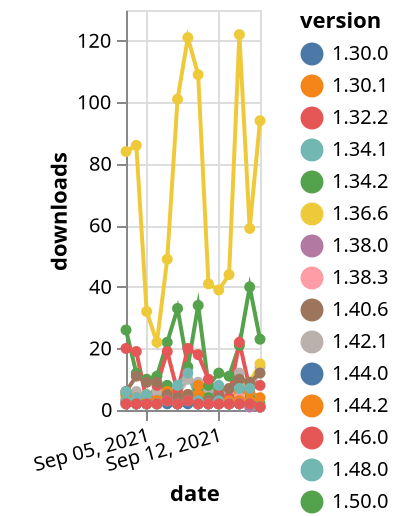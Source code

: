 {"$schema": "https://vega.github.io/schema/vega-lite/v5.json", "description": "A simple bar chart with embedded data.", "data": {"values": [{"date": "2021-09-03", "total": 19175, "delta": 5, "version": "1.42.1"}, {"date": "2021-09-04", "total": 19181, "delta": 6, "version": "1.42.1"}, {"date": "2021-09-05", "total": 19184, "delta": 3, "version": "1.42.1"}, {"date": "2021-09-06", "total": 19190, "delta": 6, "version": "1.42.1"}, {"date": "2021-09-07", "total": 19198, "delta": 8, "version": "1.42.1"}, {"date": "2021-09-08", "total": 19203, "delta": 5, "version": "1.42.1"}, {"date": "2021-09-09", "total": 19213, "delta": 10, "version": "1.42.1"}, {"date": "2021-09-10", "total": 19222, "delta": 9, "version": "1.42.1"}, {"date": "2021-09-11", "total": 19229, "delta": 7, "version": "1.42.1"}, {"date": "2021-09-12", "total": 19233, "delta": 4, "version": "1.42.1"}, {"date": "2021-09-13", "total": 19239, "delta": 6, "version": "1.42.1"}, {"date": "2021-09-14", "total": 19251, "delta": 12, "version": "1.42.1"}, {"date": "2021-09-15", "total": 19256, "delta": 5, "version": "1.42.1"}, {"date": "2021-09-16", "total": 19270, "delta": 14, "version": "1.42.1"}, {"date": "2021-09-03", "total": 15575, "delta": 5, "version": "1.34.2"}, {"date": "2021-09-04", "total": 15578, "delta": 3, "version": "1.34.2"}, {"date": "2021-09-05", "total": 15580, "delta": 2, "version": "1.34.2"}, {"date": "2021-09-06", "total": 15583, "delta": 3, "version": "1.34.2"}, {"date": "2021-09-07", "total": 15591, "delta": 8, "version": "1.34.2"}, {"date": "2021-09-08", "total": 15594, "delta": 3, "version": "1.34.2"}, {"date": "2021-09-09", "total": 15599, "delta": 5, "version": "1.34.2"}, {"date": "2021-09-10", "total": 15606, "delta": 7, "version": "1.34.2"}, {"date": "2021-09-11", "total": 15610, "delta": 4, "version": "1.34.2"}, {"date": "2021-09-12", "total": 15617, "delta": 7, "version": "1.34.2"}, {"date": "2021-09-13", "total": 15619, "delta": 2, "version": "1.34.2"}, {"date": "2021-09-14", "total": 15625, "delta": 6, "version": "1.34.2"}, {"date": "2021-09-15", "total": 15629, "delta": 4, "version": "1.34.2"}, {"date": "2021-09-16", "total": 15631, "delta": 2, "version": "1.34.2"}, {"date": "2021-09-03", "total": 4557, "delta": 3, "version": "1.36.6"}, {"date": "2021-09-04", "total": 4559, "delta": 2, "version": "1.36.6"}, {"date": "2021-09-05", "total": 4561, "delta": 2, "version": "1.36.6"}, {"date": "2021-09-06", "total": 4563, "delta": 2, "version": "1.36.6"}, {"date": "2021-09-07", "total": 4567, "delta": 4, "version": "1.36.6"}, {"date": "2021-09-08", "total": 4569, "delta": 2, "version": "1.36.6"}, {"date": "2021-09-09", "total": 4572, "delta": 3, "version": "1.36.6"}, {"date": "2021-09-10", "total": 4575, "delta": 3, "version": "1.36.6"}, {"date": "2021-09-11", "total": 4577, "delta": 2, "version": "1.36.6"}, {"date": "2021-09-12", "total": 4579, "delta": 2, "version": "1.36.6"}, {"date": "2021-09-13", "total": 4581, "delta": 2, "version": "1.36.6"}, {"date": "2021-09-14", "total": 4586, "delta": 5, "version": "1.36.6"}, {"date": "2021-09-15", "total": 4595, "delta": 9, "version": "1.36.6"}, {"date": "2021-09-16", "total": 4610, "delta": 15, "version": "1.36.6"}, {"date": "2021-09-03", "total": 7424, "delta": 6, "version": "1.44.2"}, {"date": "2021-09-04", "total": 7426, "delta": 2, "version": "1.44.2"}, {"date": "2021-09-05", "total": 7431, "delta": 5, "version": "1.44.2"}, {"date": "2021-09-06", "total": 7434, "delta": 3, "version": "1.44.2"}, {"date": "2021-09-07", "total": 7440, "delta": 6, "version": "1.44.2"}, {"date": "2021-09-08", "total": 7442, "delta": 2, "version": "1.44.2"}, {"date": "2021-09-09", "total": 7446, "delta": 4, "version": "1.44.2"}, {"date": "2021-09-10", "total": 7454, "delta": 8, "version": "1.44.2"}, {"date": "2021-09-11", "total": 7456, "delta": 2, "version": "1.44.2"}, {"date": "2021-09-12", "total": 7459, "delta": 3, "version": "1.44.2"}, {"date": "2021-09-13", "total": 7461, "delta": 2, "version": "1.44.2"}, {"date": "2021-09-14", "total": 7467, "delta": 6, "version": "1.44.2"}, {"date": "2021-09-15", "total": 7473, "delta": 6, "version": "1.44.2"}, {"date": "2021-09-16", "total": 7477, "delta": 4, "version": "1.44.2"}, {"date": "2021-09-03", "total": 8720, "delta": 3, "version": "1.38.3"}, {"date": "2021-09-04", "total": 8722, "delta": 2, "version": "1.38.3"}, {"date": "2021-09-05", "total": 8724, "delta": 2, "version": "1.38.3"}, {"date": "2021-09-06", "total": 8726, "delta": 2, "version": "1.38.3"}, {"date": "2021-09-07", "total": 8729, "delta": 3, "version": "1.38.3"}, {"date": "2021-09-08", "total": 8731, "delta": 2, "version": "1.38.3"}, {"date": "2021-09-09", "total": 8735, "delta": 4, "version": "1.38.3"}, {"date": "2021-09-10", "total": 8737, "delta": 2, "version": "1.38.3"}, {"date": "2021-09-11", "total": 8739, "delta": 2, "version": "1.38.3"}, {"date": "2021-09-12", "total": 8741, "delta": 2, "version": "1.38.3"}, {"date": "2021-09-13", "total": 8743, "delta": 2, "version": "1.38.3"}, {"date": "2021-09-14", "total": 8747, "delta": 4, "version": "1.38.3"}, {"date": "2021-09-15", "total": 8748, "delta": 1, "version": "1.38.3"}, {"date": "2021-09-16", "total": 8749, "delta": 1, "version": "1.38.3"}, {"date": "2021-09-03", "total": 15665, "delta": 26, "version": "1.50.0"}, {"date": "2021-09-04", "total": 15677, "delta": 12, "version": "1.50.0"}, {"date": "2021-09-05", "total": 15687, "delta": 10, "version": "1.50.0"}, {"date": "2021-09-06", "total": 15698, "delta": 11, "version": "1.50.0"}, {"date": "2021-09-07", "total": 15720, "delta": 22, "version": "1.50.0"}, {"date": "2021-09-08", "total": 15753, "delta": 33, "version": "1.50.0"}, {"date": "2021-09-09", "total": 15767, "delta": 14, "version": "1.50.0"}, {"date": "2021-09-10", "total": 15801, "delta": 34, "version": "1.50.0"}, {"date": "2021-09-11", "total": 15809, "delta": 8, "version": "1.50.0"}, {"date": "2021-09-12", "total": 15821, "delta": 12, "version": "1.50.0"}, {"date": "2021-09-13", "total": 15832, "delta": 11, "version": "1.50.0"}, {"date": "2021-09-14", "total": 15853, "delta": 21, "version": "1.50.0"}, {"date": "2021-09-15", "total": 15893, "delta": 40, "version": "1.50.0"}, {"date": "2021-09-16", "total": 15916, "delta": 23, "version": "1.50.0"}, {"date": "2021-09-03", "total": 1594, "delta": 2, "version": "1.44.0"}, {"date": "2021-09-04", "total": 1596, "delta": 2, "version": "1.44.0"}, {"date": "2021-09-05", "total": 1598, "delta": 2, "version": "1.44.0"}, {"date": "2021-09-06", "total": 1600, "delta": 2, "version": "1.44.0"}, {"date": "2021-09-07", "total": 1602, "delta": 2, "version": "1.44.0"}, {"date": "2021-09-08", "total": 1604, "delta": 2, "version": "1.44.0"}, {"date": "2021-09-09", "total": 1607, "delta": 3, "version": "1.44.0"}, {"date": "2021-09-10", "total": 1609, "delta": 2, "version": "1.44.0"}, {"date": "2021-09-11", "total": 1611, "delta": 2, "version": "1.44.0"}, {"date": "2021-09-12", "total": 1613, "delta": 2, "version": "1.44.0"}, {"date": "2021-09-13", "total": 1615, "delta": 2, "version": "1.44.0"}, {"date": "2021-09-14", "total": 1617, "delta": 2, "version": "1.44.0"}, {"date": "2021-09-15", "total": 1619, "delta": 2, "version": "1.44.0"}, {"date": "2021-09-16", "total": 1620, "delta": 1, "version": "1.44.0"}, {"date": "2021-09-03", "total": 8762, "delta": 2, "version": "1.38.0"}, {"date": "2021-09-04", "total": 8764, "delta": 2, "version": "1.38.0"}, {"date": "2021-09-05", "total": 8766, "delta": 2, "version": "1.38.0"}, {"date": "2021-09-06", "total": 8768, "delta": 2, "version": "1.38.0"}, {"date": "2021-09-07", "total": 8771, "delta": 3, "version": "1.38.0"}, {"date": "2021-09-08", "total": 8773, "delta": 2, "version": "1.38.0"}, {"date": "2021-09-09", "total": 8776, "delta": 3, "version": "1.38.0"}, {"date": "2021-09-10", "total": 8778, "delta": 2, "version": "1.38.0"}, {"date": "2021-09-11", "total": 8780, "delta": 2, "version": "1.38.0"}, {"date": "2021-09-12", "total": 8782, "delta": 2, "version": "1.38.0"}, {"date": "2021-09-13", "total": 8784, "delta": 2, "version": "1.38.0"}, {"date": "2021-09-14", "total": 8787, "delta": 3, "version": "1.38.0"}, {"date": "2021-09-15", "total": 8788, "delta": 1, "version": "1.38.0"}, {"date": "2021-09-16", "total": 8789, "delta": 1, "version": "1.38.0"}, {"date": "2021-09-03", "total": 30224, "delta": 20, "version": "1.46.0"}, {"date": "2021-09-04", "total": 30243, "delta": 19, "version": "1.46.0"}, {"date": "2021-09-05", "total": 30246, "delta": 3, "version": "1.46.0"}, {"date": "2021-09-06", "total": 30254, "delta": 8, "version": "1.46.0"}, {"date": "2021-09-07", "total": 30273, "delta": 19, "version": "1.46.0"}, {"date": "2021-09-08", "total": 30279, "delta": 6, "version": "1.46.0"}, {"date": "2021-09-09", "total": 30299, "delta": 20, "version": "1.46.0"}, {"date": "2021-09-10", "total": 30317, "delta": 18, "version": "1.46.0"}, {"date": "2021-09-11", "total": 30327, "delta": 10, "version": "1.46.0"}, {"date": "2021-09-12", "total": 30332, "delta": 5, "version": "1.46.0"}, {"date": "2021-09-13", "total": 30336, "delta": 4, "version": "1.46.0"}, {"date": "2021-09-14", "total": 30358, "delta": 22, "version": "1.46.0"}, {"date": "2021-09-15", "total": 30365, "delta": 7, "version": "1.46.0"}, {"date": "2021-09-16", "total": 30373, "delta": 8, "version": "1.46.0"}, {"date": "2021-09-03", "total": 2590, "delta": 3, "version": "1.30.0"}, {"date": "2021-09-04", "total": 2592, "delta": 2, "version": "1.30.0"}, {"date": "2021-09-05", "total": 2594, "delta": 2, "version": "1.30.0"}, {"date": "2021-09-06", "total": 2596, "delta": 2, "version": "1.30.0"}, {"date": "2021-09-07", "total": 2599, "delta": 3, "version": "1.30.0"}, {"date": "2021-09-08", "total": 2601, "delta": 2, "version": "1.30.0"}, {"date": "2021-09-09", "total": 2603, "delta": 2, "version": "1.30.0"}, {"date": "2021-09-10", "total": 2605, "delta": 2, "version": "1.30.0"}, {"date": "2021-09-11", "total": 2607, "delta": 2, "version": "1.30.0"}, {"date": "2021-09-12", "total": 2609, "delta": 2, "version": "1.30.0"}, {"date": "2021-09-13", "total": 2611, "delta": 2, "version": "1.30.0"}, {"date": "2021-09-14", "total": 2613, "delta": 2, "version": "1.30.0"}, {"date": "2021-09-15", "total": 2615, "delta": 2, "version": "1.30.0"}, {"date": "2021-09-16", "total": 2616, "delta": 1, "version": "1.30.0"}, {"date": "2021-09-03", "total": 6070, "delta": 4, "version": "1.30.1"}, {"date": "2021-09-04", "total": 6074, "delta": 4, "version": "1.30.1"}, {"date": "2021-09-05", "total": 6078, "delta": 4, "version": "1.30.1"}, {"date": "2021-09-06", "total": 6080, "delta": 2, "version": "1.30.1"}, {"date": "2021-09-07", "total": 6086, "delta": 6, "version": "1.30.1"}, {"date": "2021-09-08", "total": 6089, "delta": 3, "version": "1.30.1"}, {"date": "2021-09-09", "total": 6094, "delta": 5, "version": "1.30.1"}, {"date": "2021-09-10", "total": 6099, "delta": 5, "version": "1.30.1"}, {"date": "2021-09-11", "total": 6102, "delta": 3, "version": "1.30.1"}, {"date": "2021-09-12", "total": 6105, "delta": 3, "version": "1.30.1"}, {"date": "2021-09-13", "total": 6108, "delta": 3, "version": "1.30.1"}, {"date": "2021-09-14", "total": 6111, "delta": 3, "version": "1.30.1"}, {"date": "2021-09-15", "total": 6114, "delta": 3, "version": "1.30.1"}, {"date": "2021-09-16", "total": 6115, "delta": 1, "version": "1.30.1"}, {"date": "2021-09-03", "total": 17695, "delta": 6, "version": "1.40.6"}, {"date": "2021-09-04", "total": 17706, "delta": 11, "version": "1.40.6"}, {"date": "2021-09-05", "total": 17715, "delta": 9, "version": "1.40.6"}, {"date": "2021-09-06", "total": 17724, "delta": 9, "version": "1.40.6"}, {"date": "2021-09-07", "total": 17729, "delta": 5, "version": "1.40.6"}, {"date": "2021-09-08", "total": 17733, "delta": 4, "version": "1.40.6"}, {"date": "2021-09-09", "total": 17738, "delta": 5, "version": "1.40.6"}, {"date": "2021-09-10", "total": 17741, "delta": 3, "version": "1.40.6"}, {"date": "2021-09-11", "total": 17744, "delta": 3, "version": "1.40.6"}, {"date": "2021-09-12", "total": 17748, "delta": 4, "version": "1.40.6"}, {"date": "2021-09-13", "total": 17755, "delta": 7, "version": "1.40.6"}, {"date": "2021-09-14", "total": 17765, "delta": 10, "version": "1.40.6"}, {"date": "2021-09-15", "total": 17774, "delta": 9, "version": "1.40.6"}, {"date": "2021-09-16", "total": 17786, "delta": 12, "version": "1.40.6"}, {"date": "2021-09-03", "total": 4136, "delta": 84, "version": "1.52.0"}, {"date": "2021-09-04", "total": 4222, "delta": 86, "version": "1.52.0"}, {"date": "2021-09-05", "total": 4254, "delta": 32, "version": "1.52.0"}, {"date": "2021-09-06", "total": 4276, "delta": 22, "version": "1.52.0"}, {"date": "2021-09-07", "total": 4325, "delta": 49, "version": "1.52.0"}, {"date": "2021-09-08", "total": 4426, "delta": 101, "version": "1.52.0"}, {"date": "2021-09-09", "total": 4547, "delta": 121, "version": "1.52.0"}, {"date": "2021-09-10", "total": 4656, "delta": 109, "version": "1.52.0"}, {"date": "2021-09-11", "total": 4697, "delta": 41, "version": "1.52.0"}, {"date": "2021-09-12", "total": 4736, "delta": 39, "version": "1.52.0"}, {"date": "2021-09-13", "total": 4780, "delta": 44, "version": "1.52.0"}, {"date": "2021-09-14", "total": 4902, "delta": 122, "version": "1.52.0"}, {"date": "2021-09-15", "total": 4961, "delta": 59, "version": "1.52.0"}, {"date": "2021-09-16", "total": 5055, "delta": 94, "version": "1.52.0"}, {"date": "2021-09-03", "total": 5572, "delta": 3, "version": "1.34.1"}, {"date": "2021-09-04", "total": 5574, "delta": 2, "version": "1.34.1"}, {"date": "2021-09-05", "total": 5576, "delta": 2, "version": "1.34.1"}, {"date": "2021-09-06", "total": 5578, "delta": 2, "version": "1.34.1"}, {"date": "2021-09-07", "total": 5581, "delta": 3, "version": "1.34.1"}, {"date": "2021-09-08", "total": 5583, "delta": 2, "version": "1.34.1"}, {"date": "2021-09-09", "total": 5586, "delta": 3, "version": "1.34.1"}, {"date": "2021-09-10", "total": 5588, "delta": 2, "version": "1.34.1"}, {"date": "2021-09-11", "total": 5590, "delta": 2, "version": "1.34.1"}, {"date": "2021-09-12", "total": 5593, "delta": 3, "version": "1.34.1"}, {"date": "2021-09-13", "total": 5595, "delta": 2, "version": "1.34.1"}, {"date": "2021-09-14", "total": 5597, "delta": 2, "version": "1.34.1"}, {"date": "2021-09-15", "total": 5599, "delta": 2, "version": "1.34.1"}, {"date": "2021-09-16", "total": 5600, "delta": 1, "version": "1.34.1"}, {"date": "2021-09-03", "total": 11956, "delta": 6, "version": "1.48.0"}, {"date": "2021-09-04", "total": 11960, "delta": 4, "version": "1.48.0"}, {"date": "2021-09-05", "total": 11965, "delta": 5, "version": "1.48.0"}, {"date": "2021-09-06", "total": 11967, "delta": 2, "version": "1.48.0"}, {"date": "2021-09-07", "total": 11970, "delta": 3, "version": "1.48.0"}, {"date": "2021-09-08", "total": 11978, "delta": 8, "version": "1.48.0"}, {"date": "2021-09-09", "total": 11990, "delta": 12, "version": "1.48.0"}, {"date": "2021-09-10", "total": 11993, "delta": 3, "version": "1.48.0"}, {"date": "2021-09-11", "total": 11995, "delta": 2, "version": "1.48.0"}, {"date": "2021-09-12", "total": 12003, "delta": 8, "version": "1.48.0"}, {"date": "2021-09-13", "total": 12005, "delta": 2, "version": "1.48.0"}, {"date": "2021-09-14", "total": 12012, "delta": 7, "version": "1.48.0"}, {"date": "2021-09-15", "total": 12019, "delta": 7, "version": "1.48.0"}, {"date": "2021-09-16", "total": 12020, "delta": 1, "version": "1.48.0"}, {"date": "2021-09-03", "total": 4544, "delta": 2, "version": "1.32.2"}, {"date": "2021-09-04", "total": 4546, "delta": 2, "version": "1.32.2"}, {"date": "2021-09-05", "total": 4548, "delta": 2, "version": "1.32.2"}, {"date": "2021-09-06", "total": 4550, "delta": 2, "version": "1.32.2"}, {"date": "2021-09-07", "total": 4553, "delta": 3, "version": "1.32.2"}, {"date": "2021-09-08", "total": 4555, "delta": 2, "version": "1.32.2"}, {"date": "2021-09-09", "total": 4558, "delta": 3, "version": "1.32.2"}, {"date": "2021-09-10", "total": 4560, "delta": 2, "version": "1.32.2"}, {"date": "2021-09-11", "total": 4562, "delta": 2, "version": "1.32.2"}, {"date": "2021-09-12", "total": 4564, "delta": 2, "version": "1.32.2"}, {"date": "2021-09-13", "total": 4566, "delta": 2, "version": "1.32.2"}, {"date": "2021-09-14", "total": 4568, "delta": 2, "version": "1.32.2"}, {"date": "2021-09-15", "total": 4570, "delta": 2, "version": "1.32.2"}, {"date": "2021-09-16", "total": 4571, "delta": 1, "version": "1.32.2"}]}, "width": "container", "mark": {"type": "line", "point": {"filled": true}}, "encoding": {"x": {"field": "date", "type": "temporal", "timeUnit": "yearmonthdate", "title": "date", "axis": {"labelAngle": -15}}, "y": {"field": "delta", "type": "quantitative", "title": "downloads"}, "color": {"field": "version", "type": "nominal"}, "tooltip": {"field": "delta"}}}